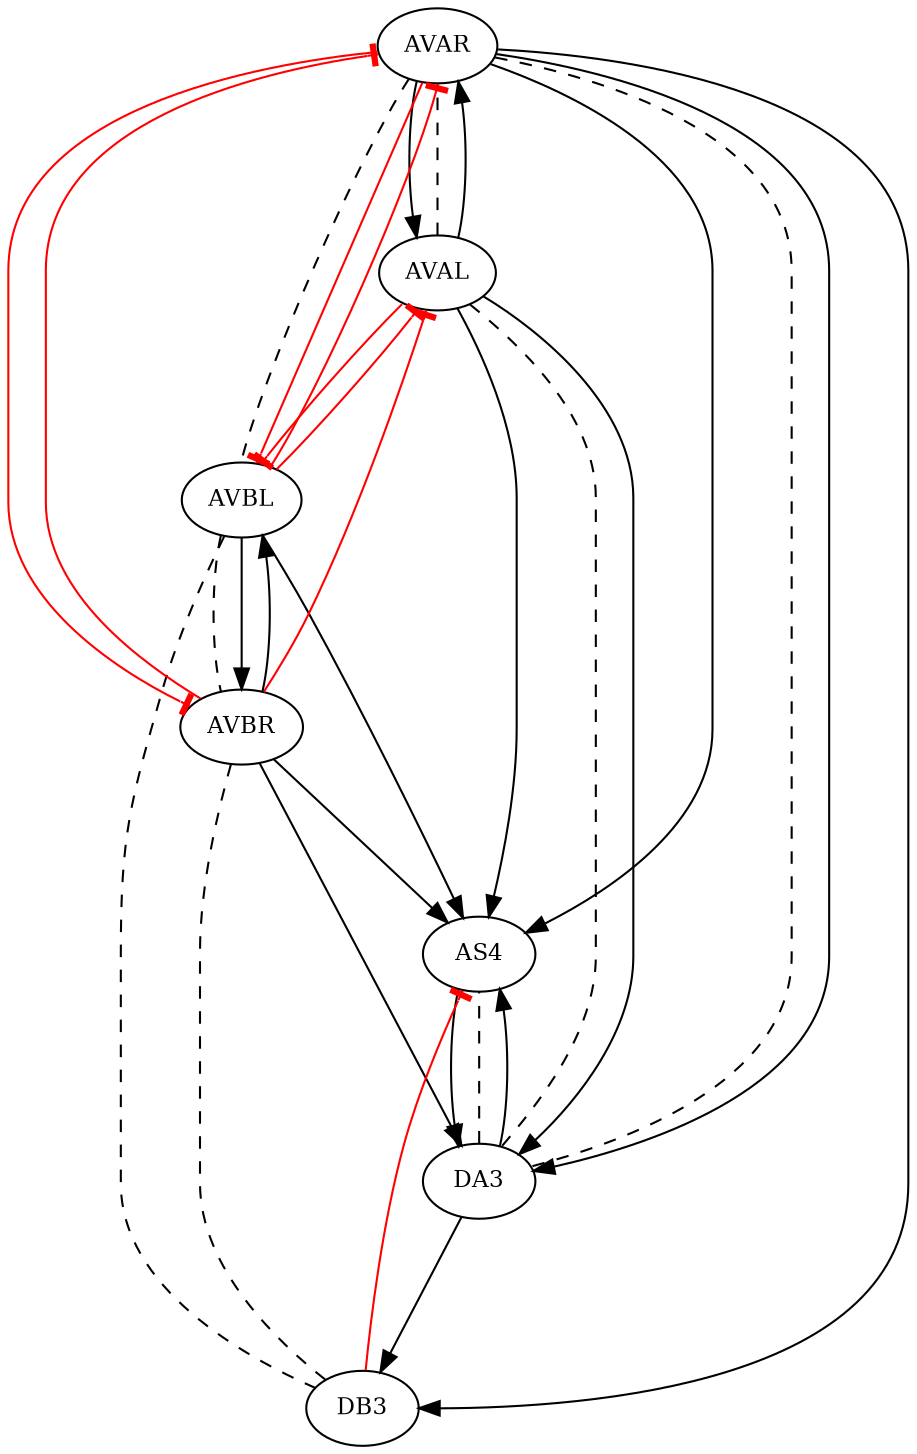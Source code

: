 digraph exp {
graph [layout = dot];
splines=true; sep="+25,25"; overlap=false; fontsize=12;
node [fontsize=11]; AS4; AVAL; AVAR; AVBL; AVBR; DA3; DB3; 
AVAL -> AVAR [style="dashed" minlen=2 arrowhead="none"];
AVAL -> DA3 [style="dashed" minlen=2 arrowhead="none"];
AVAR -> AVBL [style="dashed" minlen=2 arrowhead="none"];
AVAR -> DA3 [style="dashed" minlen=2 arrowhead="none"];
AVBL -> AVBR [style="dashed" minlen=2 arrowhead="none"];
AVBL -> DB3 [style="dashed" minlen=2 arrowhead="none"];
AVBR -> DB3 [style="dashed" minlen=2 arrowhead="none"];
DA3 -> AS4 [style="dashed" minlen=2 arrowhead="none"];
AVAL -> AVAR [minlen=2 color="black"];
AVAL -> AVBL [minlen=2 color=red arrowhead="tee"];
AVAL -> DA3 [minlen=2 color="black"];
AVAL -> AS4 [minlen=2 color="black"];
AVAR -> AVAL [minlen=2 color="black"];
AVAR -> AVBL [minlen=2 color=red arrowhead="tee"];
AVAR -> AVBR [minlen=2 color=red arrowhead="tee"];
AVAR -> DA3 [minlen=2 color="black"];
AVAR -> DB3 [minlen=2 color="black"];
AVAR -> AS4 [minlen=2 color="black"];
AVBL -> AVAL [minlen=2 color=red arrowhead="tee"];
AVBL -> AVAR [minlen=2 color=red arrowhead="tee"];
AVBL -> AVBR [minlen=2 color="black"];
AVBL -> AS4 [minlen=2 color="black"];
AVBR -> AVAL [minlen=2 color=red arrowhead="tee"];
AVBR -> AVAR [minlen=2 color=red arrowhead="tee"];
AVBR -> AVBL [minlen=2 color="black"];
AVBR -> DA3 [minlen=2 color="black"];
AVBR -> AS4 [minlen=2 color="black"];
DA3 -> DB3 [minlen=2 color="black"];
DA3 -> AS4 [minlen=2 color="black"];
DB3 -> AS4 [minlen=2 color=red arrowhead="tee"];
AS4 -> DA3 [minlen=2 color="black"];
}